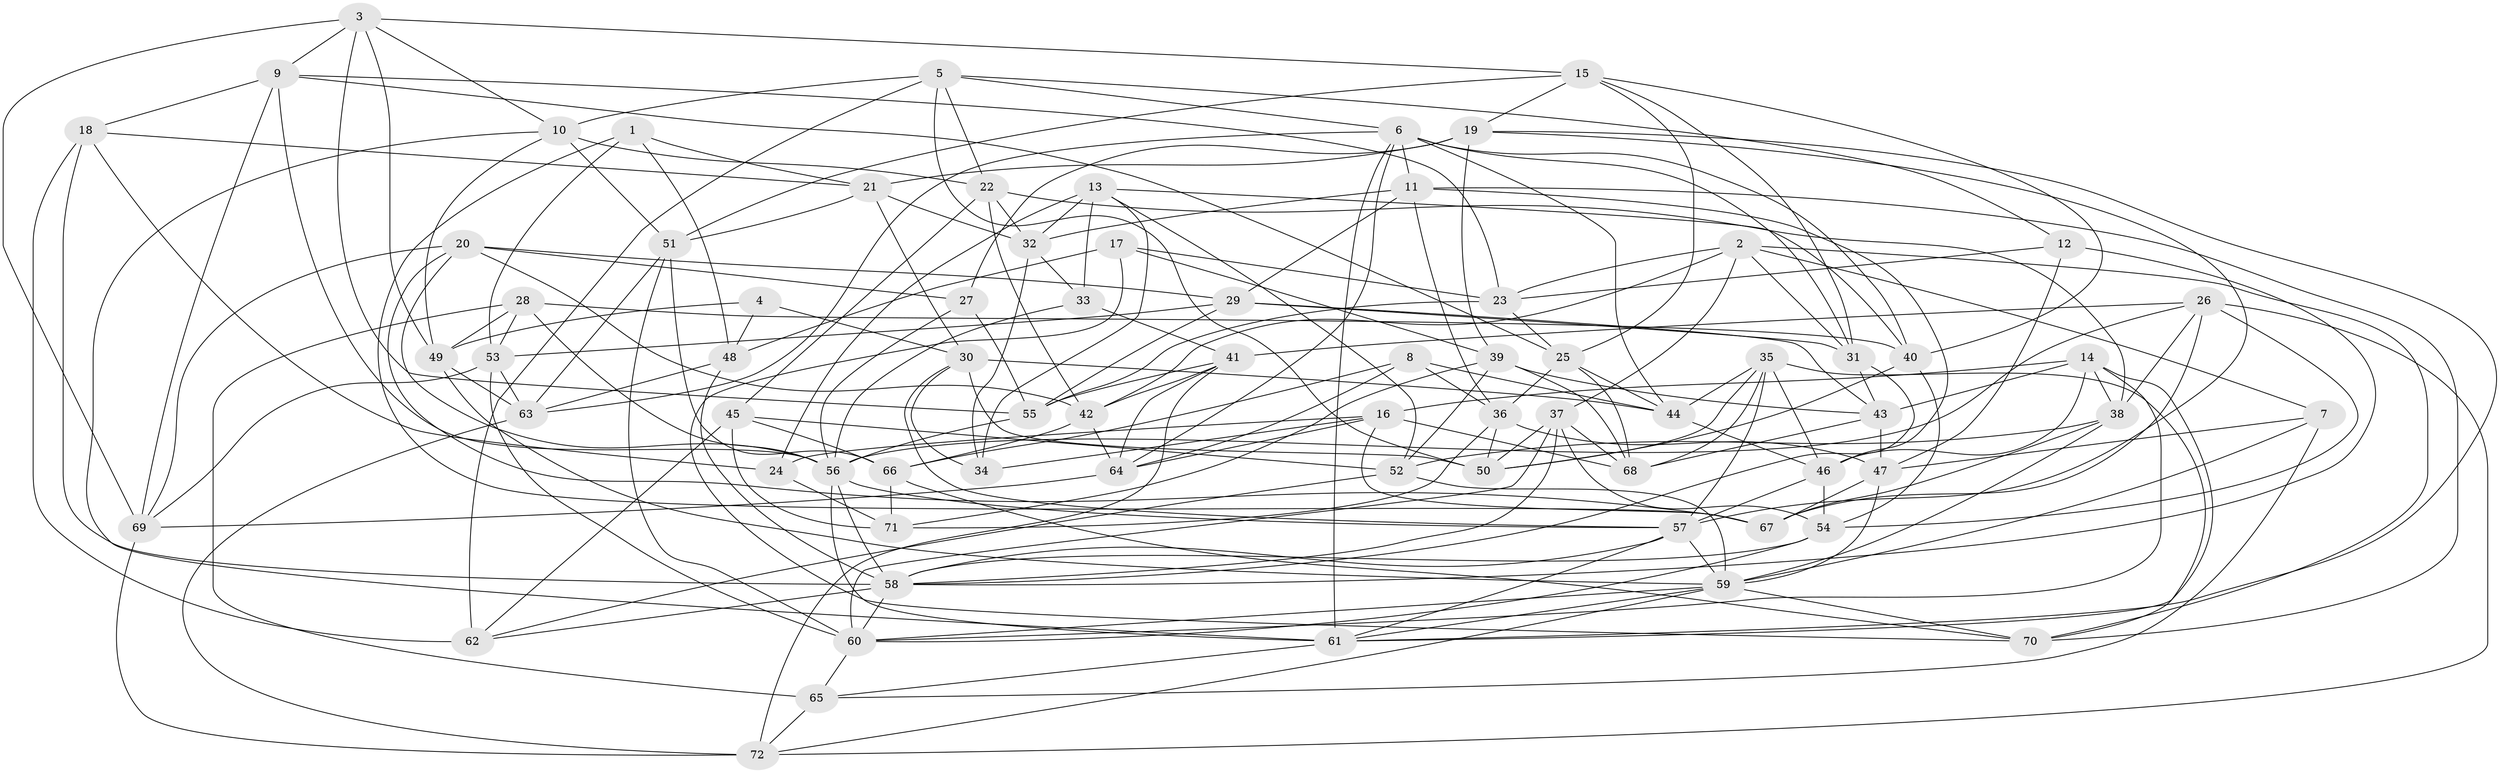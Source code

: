 // original degree distribution, {4: 1.0}
// Generated by graph-tools (version 1.1) at 2025/26/03/09/25 03:26:50]
// undirected, 72 vertices, 212 edges
graph export_dot {
graph [start="1"]
  node [color=gray90,style=filled];
  1;
  2;
  3;
  4;
  5;
  6;
  7;
  8;
  9;
  10;
  11;
  12;
  13;
  14;
  15;
  16;
  17;
  18;
  19;
  20;
  21;
  22;
  23;
  24;
  25;
  26;
  27;
  28;
  29;
  30;
  31;
  32;
  33;
  34;
  35;
  36;
  37;
  38;
  39;
  40;
  41;
  42;
  43;
  44;
  45;
  46;
  47;
  48;
  49;
  50;
  51;
  52;
  53;
  54;
  55;
  56;
  57;
  58;
  59;
  60;
  61;
  62;
  63;
  64;
  65;
  66;
  67;
  68;
  69;
  70;
  71;
  72;
  1 -- 21 [weight=1.0];
  1 -- 48 [weight=1.0];
  1 -- 53 [weight=1.0];
  1 -- 67 [weight=1.0];
  2 -- 7 [weight=1.0];
  2 -- 23 [weight=1.0];
  2 -- 31 [weight=1.0];
  2 -- 37 [weight=1.0];
  2 -- 42 [weight=1.0];
  2 -- 70 [weight=1.0];
  3 -- 9 [weight=1.0];
  3 -- 10 [weight=1.0];
  3 -- 15 [weight=1.0];
  3 -- 49 [weight=1.0];
  3 -- 55 [weight=1.0];
  3 -- 69 [weight=1.0];
  4 -- 30 [weight=1.0];
  4 -- 48 [weight=2.0];
  4 -- 49 [weight=1.0];
  5 -- 6 [weight=1.0];
  5 -- 10 [weight=1.0];
  5 -- 12 [weight=1.0];
  5 -- 22 [weight=1.0];
  5 -- 50 [weight=1.0];
  5 -- 62 [weight=1.0];
  6 -- 11 [weight=1.0];
  6 -- 31 [weight=1.0];
  6 -- 40 [weight=1.0];
  6 -- 44 [weight=1.0];
  6 -- 61 [weight=1.0];
  6 -- 63 [weight=1.0];
  6 -- 64 [weight=1.0];
  7 -- 47 [weight=1.0];
  7 -- 59 [weight=1.0];
  7 -- 65 [weight=1.0];
  8 -- 36 [weight=1.0];
  8 -- 44 [weight=1.0];
  8 -- 64 [weight=1.0];
  8 -- 66 [weight=1.0];
  9 -- 18 [weight=1.0];
  9 -- 23 [weight=1.0];
  9 -- 25 [weight=1.0];
  9 -- 56 [weight=1.0];
  9 -- 69 [weight=1.0];
  10 -- 22 [weight=1.0];
  10 -- 49 [weight=1.0];
  10 -- 51 [weight=1.0];
  10 -- 61 [weight=1.0];
  11 -- 29 [weight=1.0];
  11 -- 32 [weight=1.0];
  11 -- 36 [weight=1.0];
  11 -- 46 [weight=1.0];
  11 -- 70 [weight=1.0];
  12 -- 23 [weight=1.0];
  12 -- 47 [weight=1.0];
  12 -- 58 [weight=1.0];
  13 -- 24 [weight=1.0];
  13 -- 32 [weight=1.0];
  13 -- 33 [weight=1.0];
  13 -- 34 [weight=1.0];
  13 -- 40 [weight=1.0];
  13 -- 52 [weight=1.0];
  14 -- 16 [weight=1.0];
  14 -- 38 [weight=1.0];
  14 -- 43 [weight=1.0];
  14 -- 46 [weight=1.0];
  14 -- 60 [weight=1.0];
  14 -- 61 [weight=1.0];
  15 -- 19 [weight=1.0];
  15 -- 25 [weight=1.0];
  15 -- 31 [weight=1.0];
  15 -- 40 [weight=1.0];
  15 -- 51 [weight=1.0];
  16 -- 24 [weight=1.0];
  16 -- 34 [weight=1.0];
  16 -- 64 [weight=1.0];
  16 -- 67 [weight=1.0];
  16 -- 68 [weight=1.0];
  17 -- 23 [weight=1.0];
  17 -- 39 [weight=1.0];
  17 -- 48 [weight=1.0];
  17 -- 70 [weight=1.0];
  18 -- 21 [weight=1.0];
  18 -- 24 [weight=1.0];
  18 -- 58 [weight=1.0];
  18 -- 62 [weight=2.0];
  19 -- 21 [weight=1.0];
  19 -- 27 [weight=1.0];
  19 -- 39 [weight=1.0];
  19 -- 57 [weight=1.0];
  19 -- 61 [weight=1.0];
  20 -- 27 [weight=1.0];
  20 -- 29 [weight=1.0];
  20 -- 42 [weight=1.0];
  20 -- 56 [weight=1.0];
  20 -- 67 [weight=1.0];
  20 -- 69 [weight=1.0];
  21 -- 30 [weight=1.0];
  21 -- 32 [weight=1.0];
  21 -- 51 [weight=1.0];
  22 -- 32 [weight=1.0];
  22 -- 38 [weight=1.0];
  22 -- 42 [weight=1.0];
  22 -- 45 [weight=1.0];
  23 -- 25 [weight=1.0];
  23 -- 55 [weight=1.0];
  24 -- 71 [weight=1.0];
  25 -- 36 [weight=1.0];
  25 -- 44 [weight=1.0];
  25 -- 68 [weight=1.0];
  26 -- 38 [weight=1.0];
  26 -- 41 [weight=1.0];
  26 -- 54 [weight=1.0];
  26 -- 56 [weight=1.0];
  26 -- 67 [weight=1.0];
  26 -- 72 [weight=1.0];
  27 -- 55 [weight=1.0];
  27 -- 56 [weight=1.0];
  28 -- 40 [weight=1.0];
  28 -- 49 [weight=1.0];
  28 -- 53 [weight=1.0];
  28 -- 56 [weight=1.0];
  28 -- 65 [weight=2.0];
  29 -- 31 [weight=1.0];
  29 -- 43 [weight=1.0];
  29 -- 53 [weight=1.0];
  29 -- 55 [weight=1.0];
  30 -- 34 [weight=1.0];
  30 -- 44 [weight=1.0];
  30 -- 50 [weight=1.0];
  30 -- 57 [weight=1.0];
  31 -- 43 [weight=1.0];
  31 -- 58 [weight=1.0];
  32 -- 33 [weight=1.0];
  32 -- 34 [weight=1.0];
  33 -- 41 [weight=1.0];
  33 -- 56 [weight=1.0];
  35 -- 44 [weight=1.0];
  35 -- 46 [weight=1.0];
  35 -- 50 [weight=1.0];
  35 -- 57 [weight=1.0];
  35 -- 68 [weight=1.0];
  35 -- 70 [weight=1.0];
  36 -- 47 [weight=1.0];
  36 -- 50 [weight=1.0];
  36 -- 71 [weight=1.0];
  37 -- 50 [weight=1.0];
  37 -- 54 [weight=1.0];
  37 -- 58 [weight=1.0];
  37 -- 60 [weight=1.0];
  37 -- 68 [weight=1.0];
  38 -- 52 [weight=1.0];
  38 -- 59 [weight=1.0];
  38 -- 67 [weight=1.0];
  39 -- 43 [weight=1.0];
  39 -- 52 [weight=1.0];
  39 -- 68 [weight=1.0];
  39 -- 71 [weight=1.0];
  40 -- 50 [weight=1.0];
  40 -- 54 [weight=1.0];
  41 -- 42 [weight=1.0];
  41 -- 55 [weight=1.0];
  41 -- 64 [weight=1.0];
  41 -- 72 [weight=1.0];
  42 -- 64 [weight=1.0];
  42 -- 66 [weight=1.0];
  43 -- 47 [weight=1.0];
  43 -- 68 [weight=1.0];
  44 -- 46 [weight=1.0];
  45 -- 52 [weight=1.0];
  45 -- 62 [weight=1.0];
  45 -- 66 [weight=1.0];
  45 -- 71 [weight=2.0];
  46 -- 54 [weight=1.0];
  46 -- 57 [weight=1.0];
  47 -- 59 [weight=1.0];
  47 -- 67 [weight=1.0];
  48 -- 58 [weight=1.0];
  48 -- 63 [weight=1.0];
  49 -- 59 [weight=1.0];
  49 -- 63 [weight=1.0];
  51 -- 60 [weight=1.0];
  51 -- 63 [weight=1.0];
  51 -- 66 [weight=1.0];
  52 -- 59 [weight=1.0];
  52 -- 62 [weight=1.0];
  53 -- 60 [weight=1.0];
  53 -- 63 [weight=1.0];
  53 -- 69 [weight=1.0];
  54 -- 58 [weight=1.0];
  54 -- 60 [weight=1.0];
  55 -- 56 [weight=1.0];
  56 -- 57 [weight=1.0];
  56 -- 58 [weight=1.0];
  56 -- 61 [weight=1.0];
  57 -- 58 [weight=1.0];
  57 -- 59 [weight=1.0];
  57 -- 61 [weight=1.0];
  58 -- 60 [weight=1.0];
  58 -- 62 [weight=1.0];
  59 -- 60 [weight=1.0];
  59 -- 61 [weight=1.0];
  59 -- 70 [weight=1.0];
  59 -- 72 [weight=1.0];
  60 -- 65 [weight=1.0];
  61 -- 65 [weight=1.0];
  63 -- 72 [weight=1.0];
  64 -- 69 [weight=1.0];
  65 -- 72 [weight=1.0];
  66 -- 70 [weight=1.0];
  66 -- 71 [weight=1.0];
  69 -- 72 [weight=1.0];
}
